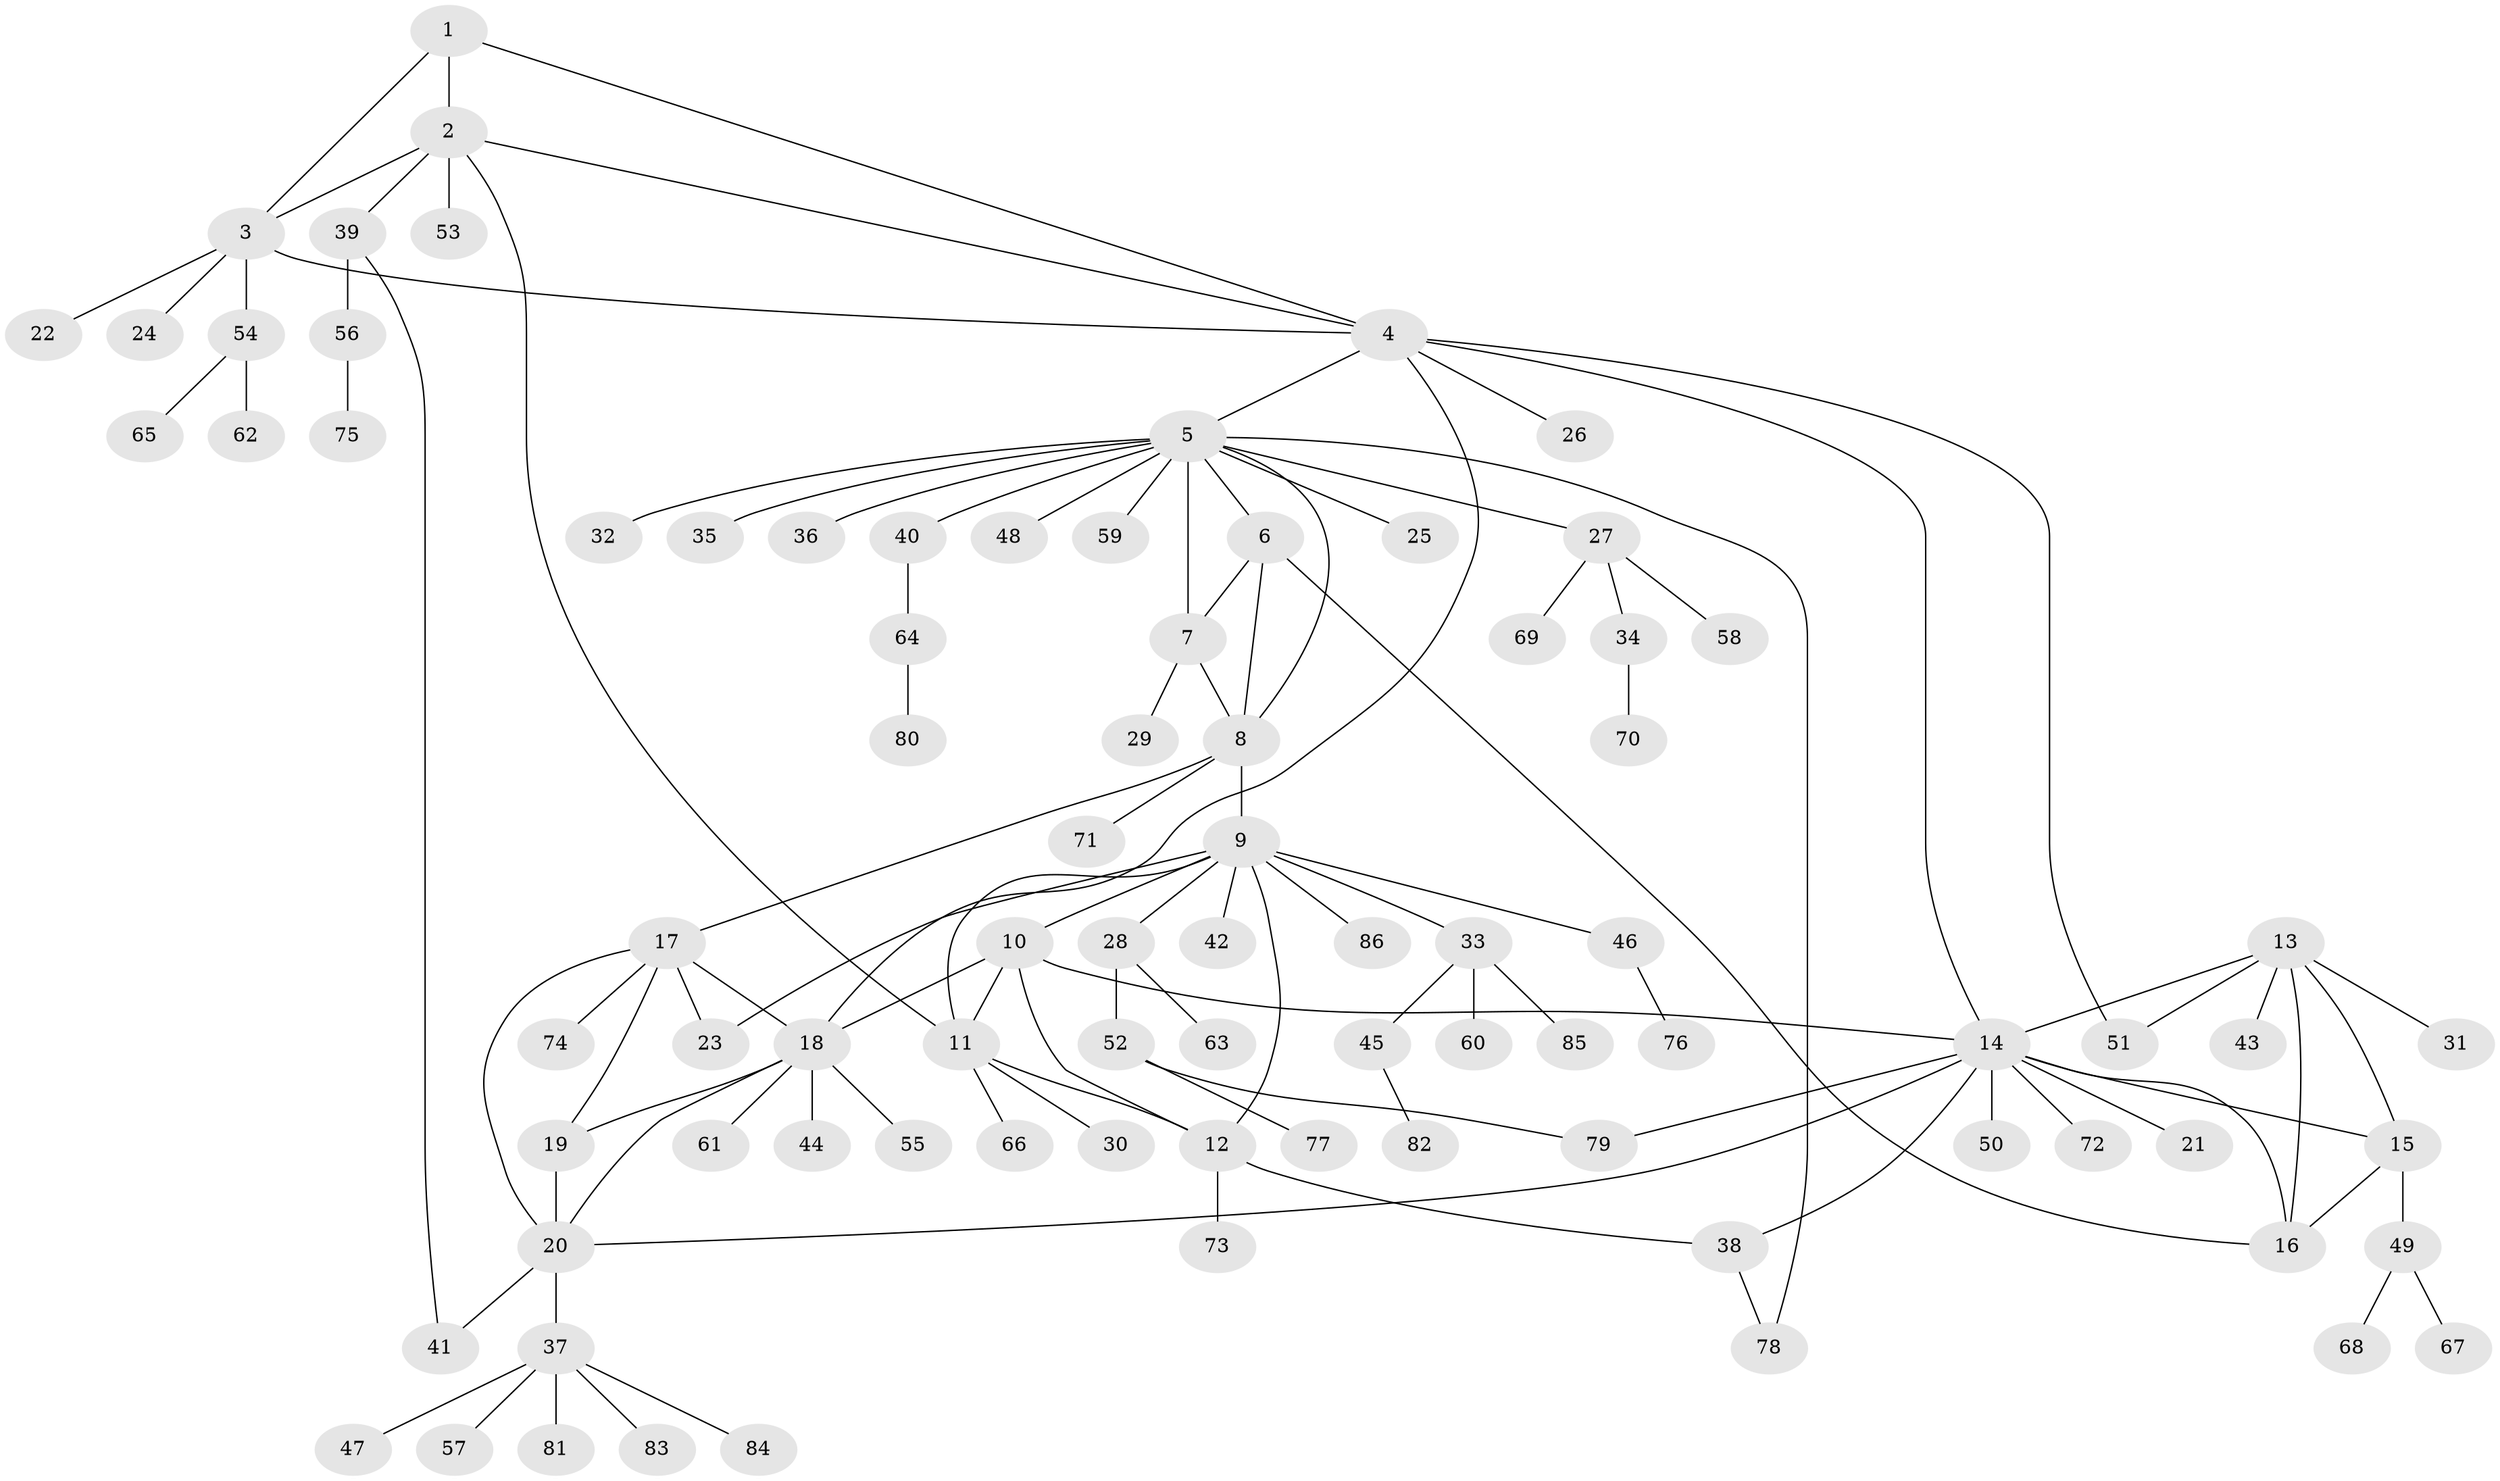 // Generated by graph-tools (version 1.1) at 2025/50/03/09/25 03:50:42]
// undirected, 86 vertices, 112 edges
graph export_dot {
graph [start="1"]
  node [color=gray90,style=filled];
  1;
  2;
  3;
  4;
  5;
  6;
  7;
  8;
  9;
  10;
  11;
  12;
  13;
  14;
  15;
  16;
  17;
  18;
  19;
  20;
  21;
  22;
  23;
  24;
  25;
  26;
  27;
  28;
  29;
  30;
  31;
  32;
  33;
  34;
  35;
  36;
  37;
  38;
  39;
  40;
  41;
  42;
  43;
  44;
  45;
  46;
  47;
  48;
  49;
  50;
  51;
  52;
  53;
  54;
  55;
  56;
  57;
  58;
  59;
  60;
  61;
  62;
  63;
  64;
  65;
  66;
  67;
  68;
  69;
  70;
  71;
  72;
  73;
  74;
  75;
  76;
  77;
  78;
  79;
  80;
  81;
  82;
  83;
  84;
  85;
  86;
  1 -- 2;
  1 -- 3;
  1 -- 4;
  2 -- 3;
  2 -- 4;
  2 -- 11;
  2 -- 39;
  2 -- 53;
  3 -- 4;
  3 -- 22;
  3 -- 24;
  3 -- 54;
  4 -- 5;
  4 -- 14;
  4 -- 18;
  4 -- 26;
  4 -- 51;
  5 -- 6;
  5 -- 7;
  5 -- 8;
  5 -- 25;
  5 -- 27;
  5 -- 32;
  5 -- 35;
  5 -- 36;
  5 -- 40;
  5 -- 48;
  5 -- 59;
  5 -- 78;
  6 -- 7;
  6 -- 8;
  6 -- 16;
  7 -- 8;
  7 -- 29;
  8 -- 9;
  8 -- 17;
  8 -- 71;
  9 -- 10;
  9 -- 11;
  9 -- 12;
  9 -- 23;
  9 -- 28;
  9 -- 33;
  9 -- 42;
  9 -- 46;
  9 -- 86;
  10 -- 11;
  10 -- 12;
  10 -- 14;
  10 -- 18;
  11 -- 12;
  11 -- 30;
  11 -- 66;
  12 -- 38;
  12 -- 73;
  13 -- 14;
  13 -- 15;
  13 -- 16;
  13 -- 31;
  13 -- 43;
  13 -- 51;
  14 -- 15;
  14 -- 16;
  14 -- 20;
  14 -- 21;
  14 -- 38;
  14 -- 50;
  14 -- 72;
  14 -- 79;
  15 -- 16;
  15 -- 49;
  17 -- 18;
  17 -- 19;
  17 -- 20;
  17 -- 23;
  17 -- 74;
  18 -- 19;
  18 -- 20;
  18 -- 44;
  18 -- 55;
  18 -- 61;
  19 -- 20;
  20 -- 37;
  20 -- 41;
  27 -- 34;
  27 -- 58;
  27 -- 69;
  28 -- 52;
  28 -- 63;
  33 -- 45;
  33 -- 60;
  33 -- 85;
  34 -- 70;
  37 -- 47;
  37 -- 57;
  37 -- 81;
  37 -- 83;
  37 -- 84;
  38 -- 78;
  39 -- 41;
  39 -- 56;
  40 -- 64;
  45 -- 82;
  46 -- 76;
  49 -- 67;
  49 -- 68;
  52 -- 77;
  52 -- 79;
  54 -- 62;
  54 -- 65;
  56 -- 75;
  64 -- 80;
}
